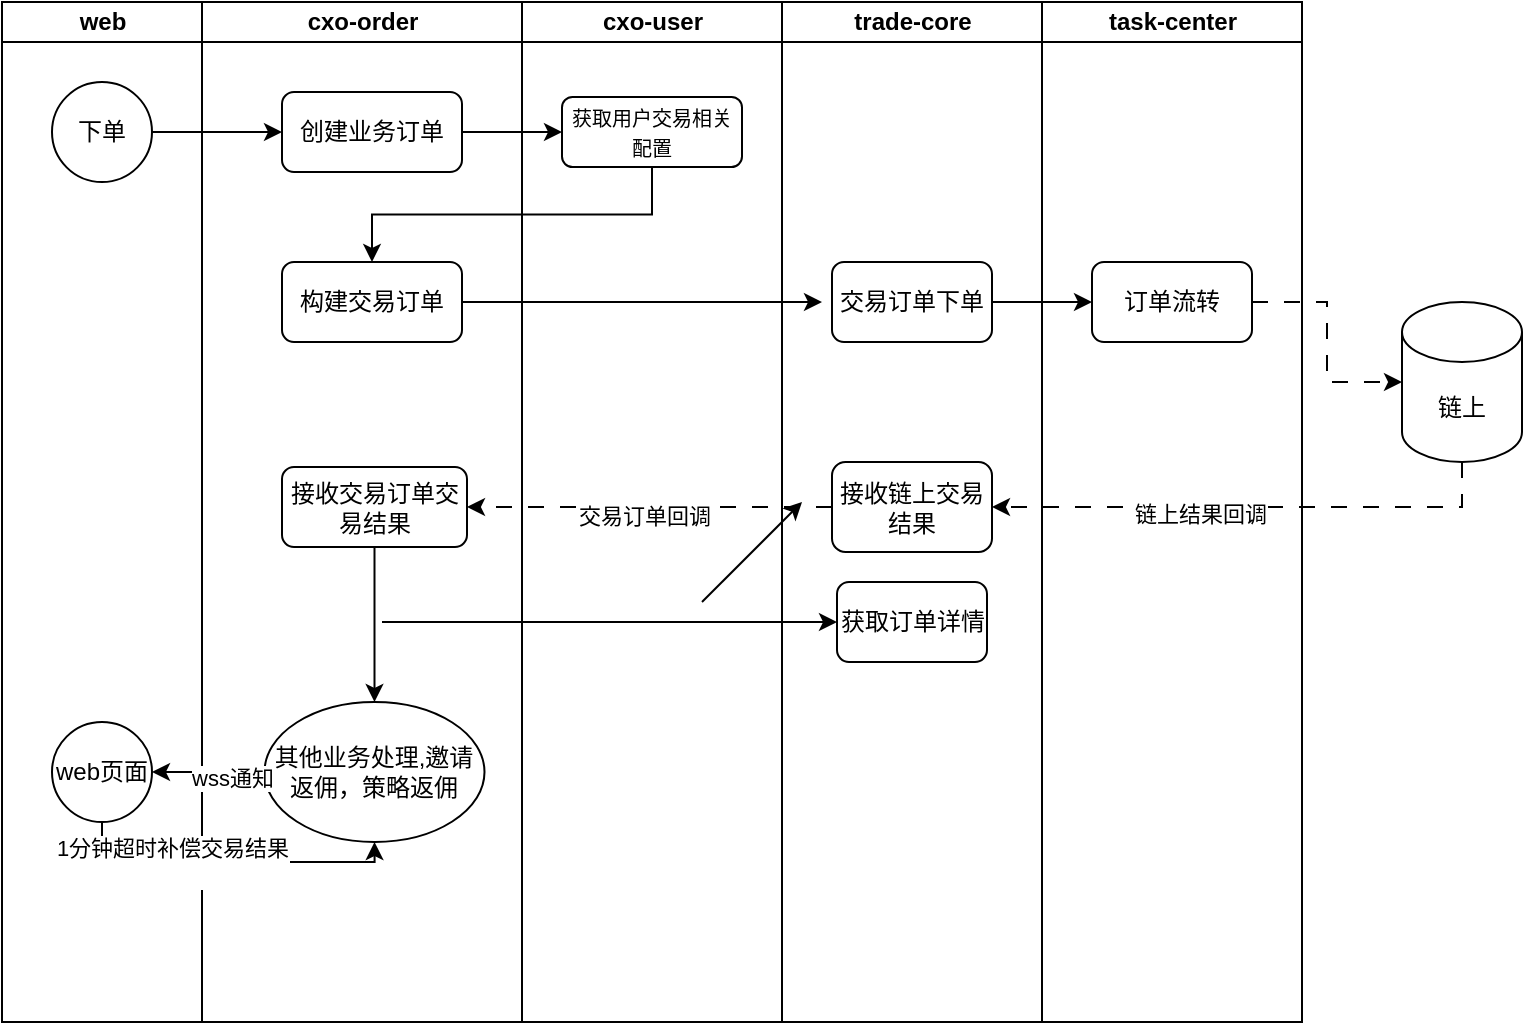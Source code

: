 <mxfile version="27.0.1">
  <diagram name="第 1 页" id="wkEFEvMQbcb6Iirog6Ge">
    <mxGraphModel dx="1426" dy="791" grid="1" gridSize="10" guides="1" tooltips="1" connect="1" arrows="1" fold="1" page="1" pageScale="1" pageWidth="827" pageHeight="1169" math="0" shadow="0">
      <root>
        <mxCell id="0" />
        <mxCell id="1" parent="0" />
        <mxCell id="xp_wefksQ9KYBnecpLCK-5" value="web" style="swimlane;startSize=20;html=1;" vertex="1" parent="1">
          <mxGeometry x="40" y="50" width="100" height="510" as="geometry" />
        </mxCell>
        <mxCell id="xp_wefksQ9KYBnecpLCK-10" value="下单" style="ellipse;whiteSpace=wrap;html=1;aspect=fixed;" vertex="1" parent="xp_wefksQ9KYBnecpLCK-5">
          <mxGeometry x="25" y="40" width="50" height="50" as="geometry" />
        </mxCell>
        <mxCell id="xp_wefksQ9KYBnecpLCK-22" value="web页面" style="ellipse;whiteSpace=wrap;html=1;aspect=fixed;" vertex="1" parent="xp_wefksQ9KYBnecpLCK-5">
          <mxGeometry x="25" y="360" width="50" height="50" as="geometry" />
        </mxCell>
        <mxCell id="xp_wefksQ9KYBnecpLCK-8" value="cxo-user" style="swimlane;startSize=20;html=1;" vertex="1" parent="1">
          <mxGeometry x="300" y="50" width="130" height="510" as="geometry" />
        </mxCell>
        <mxCell id="xp_wefksQ9KYBnecpLCK-13" value="&lt;font style=&quot;font-size: 10px;&quot;&gt;获取用户交易相关配置&lt;/font&gt;" style="rounded=1;whiteSpace=wrap;html=1;" vertex="1" parent="xp_wefksQ9KYBnecpLCK-8">
          <mxGeometry x="20" y="47.5" width="90" height="35" as="geometry" />
        </mxCell>
        <mxCell id="xp_wefksQ9KYBnecpLCK-39" value="" style="endArrow=classic;html=1;rounded=0;entryX=0;entryY=0.5;entryDx=0;entryDy=0;" edge="1" parent="xp_wefksQ9KYBnecpLCK-8" target="xp_wefksQ9KYBnecpLCK-38">
          <mxGeometry width="50" height="50" relative="1" as="geometry">
            <mxPoint x="-70" y="310" as="sourcePoint" />
            <mxPoint x="140" y="280" as="targetPoint" />
          </mxGeometry>
        </mxCell>
        <mxCell id="xp_wefksQ9KYBnecpLCK-9" value="cxo-order" style="swimlane;startSize=20;html=1;" vertex="1" parent="1">
          <mxGeometry x="140" y="50" width="160" height="510" as="geometry" />
        </mxCell>
        <mxCell id="xp_wefksQ9KYBnecpLCK-12" value="创建业务订单" style="rounded=1;whiteSpace=wrap;html=1;" vertex="1" parent="xp_wefksQ9KYBnecpLCK-9">
          <mxGeometry x="40" y="45" width="90" height="40" as="geometry" />
        </mxCell>
        <mxCell id="xp_wefksQ9KYBnecpLCK-26" style="edgeStyle=orthogonalEdgeStyle;rounded=0;orthogonalLoop=1;jettySize=auto;html=1;exitX=1;exitY=0.5;exitDx=0;exitDy=0;" edge="1" parent="xp_wefksQ9KYBnecpLCK-9" source="xp_wefksQ9KYBnecpLCK-14">
          <mxGeometry relative="1" as="geometry">
            <mxPoint x="310" y="150" as="targetPoint" />
          </mxGeometry>
        </mxCell>
        <mxCell id="xp_wefksQ9KYBnecpLCK-14" value="构建交易订单" style="rounded=1;whiteSpace=wrap;html=1;" vertex="1" parent="xp_wefksQ9KYBnecpLCK-9">
          <mxGeometry x="40" y="130" width="90" height="40" as="geometry" />
        </mxCell>
        <mxCell id="xp_wefksQ9KYBnecpLCK-34" style="edgeStyle=orthogonalEdgeStyle;rounded=0;orthogonalLoop=1;jettySize=auto;html=1;exitX=0.5;exitY=1;exitDx=0;exitDy=0;entryX=0.5;entryY=0;entryDx=0;entryDy=0;" edge="1" parent="xp_wefksQ9KYBnecpLCK-9" source="xp_wefksQ9KYBnecpLCK-20" target="xp_wefksQ9KYBnecpLCK-21">
          <mxGeometry relative="1" as="geometry" />
        </mxCell>
        <mxCell id="xp_wefksQ9KYBnecpLCK-20" value="接收交易订单交易结果" style="rounded=1;whiteSpace=wrap;html=1;" vertex="1" parent="xp_wefksQ9KYBnecpLCK-9">
          <mxGeometry x="40" y="232.5" width="92.5" height="40" as="geometry" />
        </mxCell>
        <mxCell id="xp_wefksQ9KYBnecpLCK-21" value="其他业务处理,邀请返佣，策略返佣" style="ellipse;whiteSpace=wrap;html=1;" vertex="1" parent="xp_wefksQ9KYBnecpLCK-9">
          <mxGeometry x="31.25" y="350" width="110" height="70" as="geometry" />
        </mxCell>
        <mxCell id="xp_wefksQ9KYBnecpLCK-15" value="task-center" style="swimlane;startSize=20;html=1;" vertex="1" parent="1">
          <mxGeometry x="560" y="50" width="130" height="510" as="geometry" />
        </mxCell>
        <mxCell id="xp_wefksQ9KYBnecpLCK-17" value="订单流转" style="rounded=1;whiteSpace=wrap;html=1;" vertex="1" parent="xp_wefksQ9KYBnecpLCK-15">
          <mxGeometry x="25" y="130" width="80" height="40" as="geometry" />
        </mxCell>
        <mxCell id="xp_wefksQ9KYBnecpLCK-11" value="trade-core" style="swimlane;startSize=20;html=1;" vertex="1" parent="xp_wefksQ9KYBnecpLCK-15">
          <mxGeometry x="-130" width="130" height="510" as="geometry" />
        </mxCell>
        <mxCell id="xp_wefksQ9KYBnecpLCK-16" value="交易订单下单" style="rounded=1;whiteSpace=wrap;html=1;" vertex="1" parent="xp_wefksQ9KYBnecpLCK-11">
          <mxGeometry x="25" y="130" width="80" height="40" as="geometry" />
        </mxCell>
        <mxCell id="xp_wefksQ9KYBnecpLCK-18" value="接收链上交易结果" style="rounded=1;whiteSpace=wrap;html=1;" vertex="1" parent="xp_wefksQ9KYBnecpLCK-11">
          <mxGeometry x="25" y="230" width="80" height="45" as="geometry" />
        </mxCell>
        <mxCell id="xp_wefksQ9KYBnecpLCK-38" value="获取订单详情" style="rounded=1;whiteSpace=wrap;html=1;" vertex="1" parent="xp_wefksQ9KYBnecpLCK-11">
          <mxGeometry x="27.5" y="290" width="75" height="40" as="geometry" />
        </mxCell>
        <mxCell id="xp_wefksQ9KYBnecpLCK-28" style="edgeStyle=orthogonalEdgeStyle;rounded=0;orthogonalLoop=1;jettySize=auto;html=1;exitX=1;exitY=0.5;exitDx=0;exitDy=0;entryX=0;entryY=0.5;entryDx=0;entryDy=0;" edge="1" parent="xp_wefksQ9KYBnecpLCK-15" source="xp_wefksQ9KYBnecpLCK-16" target="xp_wefksQ9KYBnecpLCK-17">
          <mxGeometry relative="1" as="geometry" />
        </mxCell>
        <mxCell id="xp_wefksQ9KYBnecpLCK-30" style="edgeStyle=orthogonalEdgeStyle;rounded=0;orthogonalLoop=1;jettySize=auto;html=1;exitX=0.5;exitY=1;exitDx=0;exitDy=0;exitPerimeter=0;entryX=1;entryY=0.5;entryDx=0;entryDy=0;dashed=1;dashPattern=8 8;" edge="1" parent="1" source="xp_wefksQ9KYBnecpLCK-19" target="xp_wefksQ9KYBnecpLCK-18">
          <mxGeometry relative="1" as="geometry" />
        </mxCell>
        <mxCell id="xp_wefksQ9KYBnecpLCK-31" value="链上结果回调" style="edgeLabel;html=1;align=center;verticalAlign=middle;resizable=0;points=[];" vertex="1" connectable="0" parent="xp_wefksQ9KYBnecpLCK-30">
          <mxGeometry x="0.192" y="3" relative="1" as="geometry">
            <mxPoint as="offset" />
          </mxGeometry>
        </mxCell>
        <mxCell id="xp_wefksQ9KYBnecpLCK-19" value="链上" style="shape=cylinder3;whiteSpace=wrap;html=1;boundedLbl=1;backgroundOutline=1;size=15;" vertex="1" parent="1">
          <mxGeometry x="740" y="200" width="60" height="80" as="geometry" />
        </mxCell>
        <mxCell id="xp_wefksQ9KYBnecpLCK-23" style="edgeStyle=orthogonalEdgeStyle;rounded=0;orthogonalLoop=1;jettySize=auto;html=1;exitX=1;exitY=0.5;exitDx=0;exitDy=0;entryX=0;entryY=0.5;entryDx=0;entryDy=0;" edge="1" parent="1" source="xp_wefksQ9KYBnecpLCK-10" target="xp_wefksQ9KYBnecpLCK-12">
          <mxGeometry relative="1" as="geometry" />
        </mxCell>
        <mxCell id="xp_wefksQ9KYBnecpLCK-24" style="edgeStyle=orthogonalEdgeStyle;rounded=0;orthogonalLoop=1;jettySize=auto;html=1;exitX=1;exitY=0.5;exitDx=0;exitDy=0;entryX=0;entryY=0.5;entryDx=0;entryDy=0;" edge="1" parent="1" source="xp_wefksQ9KYBnecpLCK-12" target="xp_wefksQ9KYBnecpLCK-13">
          <mxGeometry relative="1" as="geometry" />
        </mxCell>
        <mxCell id="xp_wefksQ9KYBnecpLCK-25" style="edgeStyle=orthogonalEdgeStyle;rounded=0;orthogonalLoop=1;jettySize=auto;html=1;exitX=0.5;exitY=1;exitDx=0;exitDy=0;entryX=0.5;entryY=0;entryDx=0;entryDy=0;" edge="1" parent="1" source="xp_wefksQ9KYBnecpLCK-13" target="xp_wefksQ9KYBnecpLCK-14">
          <mxGeometry relative="1" as="geometry" />
        </mxCell>
        <mxCell id="xp_wefksQ9KYBnecpLCK-29" style="edgeStyle=orthogonalEdgeStyle;rounded=0;orthogonalLoop=1;jettySize=auto;html=1;exitX=1;exitY=0.5;exitDx=0;exitDy=0;dashed=1;dashPattern=8 8;" edge="1" parent="1" source="xp_wefksQ9KYBnecpLCK-17" target="xp_wefksQ9KYBnecpLCK-19">
          <mxGeometry relative="1" as="geometry" />
        </mxCell>
        <mxCell id="xp_wefksQ9KYBnecpLCK-32" style="edgeStyle=orthogonalEdgeStyle;rounded=0;orthogonalLoop=1;jettySize=auto;html=1;exitX=0;exitY=0.5;exitDx=0;exitDy=0;entryX=1;entryY=0.5;entryDx=0;entryDy=0;dashed=1;dashPattern=8 8;" edge="1" parent="1" source="xp_wefksQ9KYBnecpLCK-18" target="xp_wefksQ9KYBnecpLCK-20">
          <mxGeometry relative="1" as="geometry" />
        </mxCell>
        <mxCell id="xp_wefksQ9KYBnecpLCK-33" value="交易订单回调" style="edgeLabel;html=1;align=center;verticalAlign=middle;resizable=0;points=[];" vertex="1" connectable="0" parent="xp_wefksQ9KYBnecpLCK-32">
          <mxGeometry x="0.03" y="4" relative="1" as="geometry">
            <mxPoint as="offset" />
          </mxGeometry>
        </mxCell>
        <mxCell id="xp_wefksQ9KYBnecpLCK-35" style="edgeStyle=orthogonalEdgeStyle;rounded=0;orthogonalLoop=1;jettySize=auto;html=1;exitX=0;exitY=0.5;exitDx=0;exitDy=0;entryX=1;entryY=0.5;entryDx=0;entryDy=0;" edge="1" parent="1" source="xp_wefksQ9KYBnecpLCK-21" target="xp_wefksQ9KYBnecpLCK-22">
          <mxGeometry relative="1" as="geometry" />
        </mxCell>
        <mxCell id="xp_wefksQ9KYBnecpLCK-40" value="wss通知" style="edgeLabel;html=1;align=center;verticalAlign=middle;resizable=0;points=[];" vertex="1" connectable="0" parent="xp_wefksQ9KYBnecpLCK-35">
          <mxGeometry x="-0.387" y="3" relative="1" as="geometry">
            <mxPoint as="offset" />
          </mxGeometry>
        </mxCell>
        <mxCell id="xp_wefksQ9KYBnecpLCK-41" value="" style="endArrow=classic;html=1;rounded=0;" edge="1" parent="1">
          <mxGeometry width="50" height="50" relative="1" as="geometry">
            <mxPoint x="390" y="350" as="sourcePoint" />
            <mxPoint x="440" y="300" as="targetPoint" />
          </mxGeometry>
        </mxCell>
        <mxCell id="xp_wefksQ9KYBnecpLCK-42" style="edgeStyle=orthogonalEdgeStyle;rounded=0;orthogonalLoop=1;jettySize=auto;html=1;exitX=0.5;exitY=1;exitDx=0;exitDy=0;entryX=0.5;entryY=1;entryDx=0;entryDy=0;" edge="1" parent="1" source="xp_wefksQ9KYBnecpLCK-22" target="xp_wefksQ9KYBnecpLCK-21">
          <mxGeometry relative="1" as="geometry" />
        </mxCell>
        <mxCell id="xp_wefksQ9KYBnecpLCK-43" value="1分钟超时补偿交易结果&lt;div&gt;&lt;br&gt;&lt;/div&gt;" style="edgeLabel;html=1;align=center;verticalAlign=middle;resizable=0;points=[];" vertex="1" connectable="0" parent="xp_wefksQ9KYBnecpLCK-42">
          <mxGeometry x="-0.339" relative="1" as="geometry">
            <mxPoint as="offset" />
          </mxGeometry>
        </mxCell>
      </root>
    </mxGraphModel>
  </diagram>
</mxfile>
